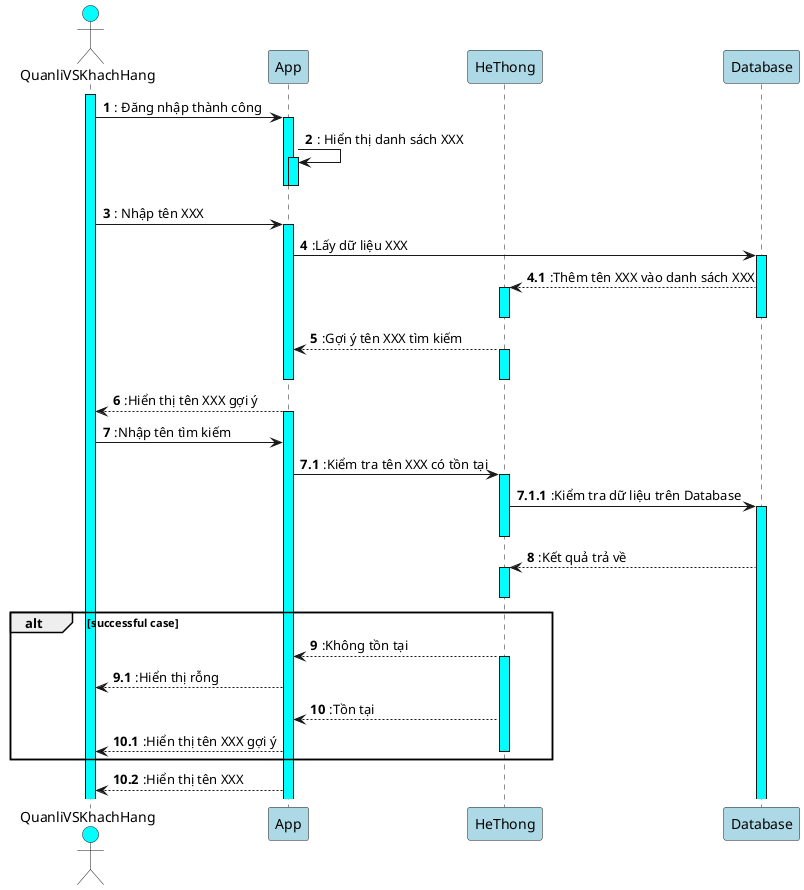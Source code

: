 @startuml
'https://plantuml.com/sequence-diagram

autonumber


actor QuanliVSKhachHang #cyan
participant App #lightblue
participant HeThong #lightblue
participant Database #lightblue
activate QuanliVSKhachHang #cyan
QuanliVSKhachHang -> App : : Đăng nhập thành công
activate App #cyan
App -> App: : Hiển thị danh sách XXX
activate App #cyan
deactivate App
deactivate

 QuanliVSKhachHang->App: : Nhập tên XXX
activate App #cyan
App->Database: :Lấy dữ liệu XXX
activate Database #cyan
autonumber 4.1
Database-->HeThong: :Thêm tên XXX vào danh sách XXX

activate HeThong #cyan
deactivate
deactivate Database
autonumber 5
HeThong-->App: :Gợi ý tên XXX tìm kiếm
activate HeThong #cyan
deactivate HeThong
deactivate App

App-->QuanliVSKhachHang: :Hiển thị tên XXX gợi ý
activate App #cyan

QuanliVSKhachHang->App: :Nhập tên tìm kiếm
autonumber 7.1
App->HeThong: :Kiểm tra tên XXX có tồn tại
activate HeThong #cyan
autonumber 7.1.1
HeThong->Database: :Kiểm tra dữ liệu trên Database
activate Database #cyan
deactivate HeThong
autonumber 8

Database--> HeThong::Kết quả trả về

activate HeThong #cyan
deactivate HeThong
alt successful case

 HeThong-->App::Không tồn tại
 activate HeThong #cyan
autonumber 9.1
App-->QuanliVSKhachHang::Hiển thị rỗng
autonumber 10
HeThong-->App::Tồn tại

autonumber 10.1
App-->QuanliVSKhachHang::Hiển thị tên XXX gợi ý
deactivate HeThong
end

App-->QuanliVSKhachHang::Hiển thị tên XXX

@enduml